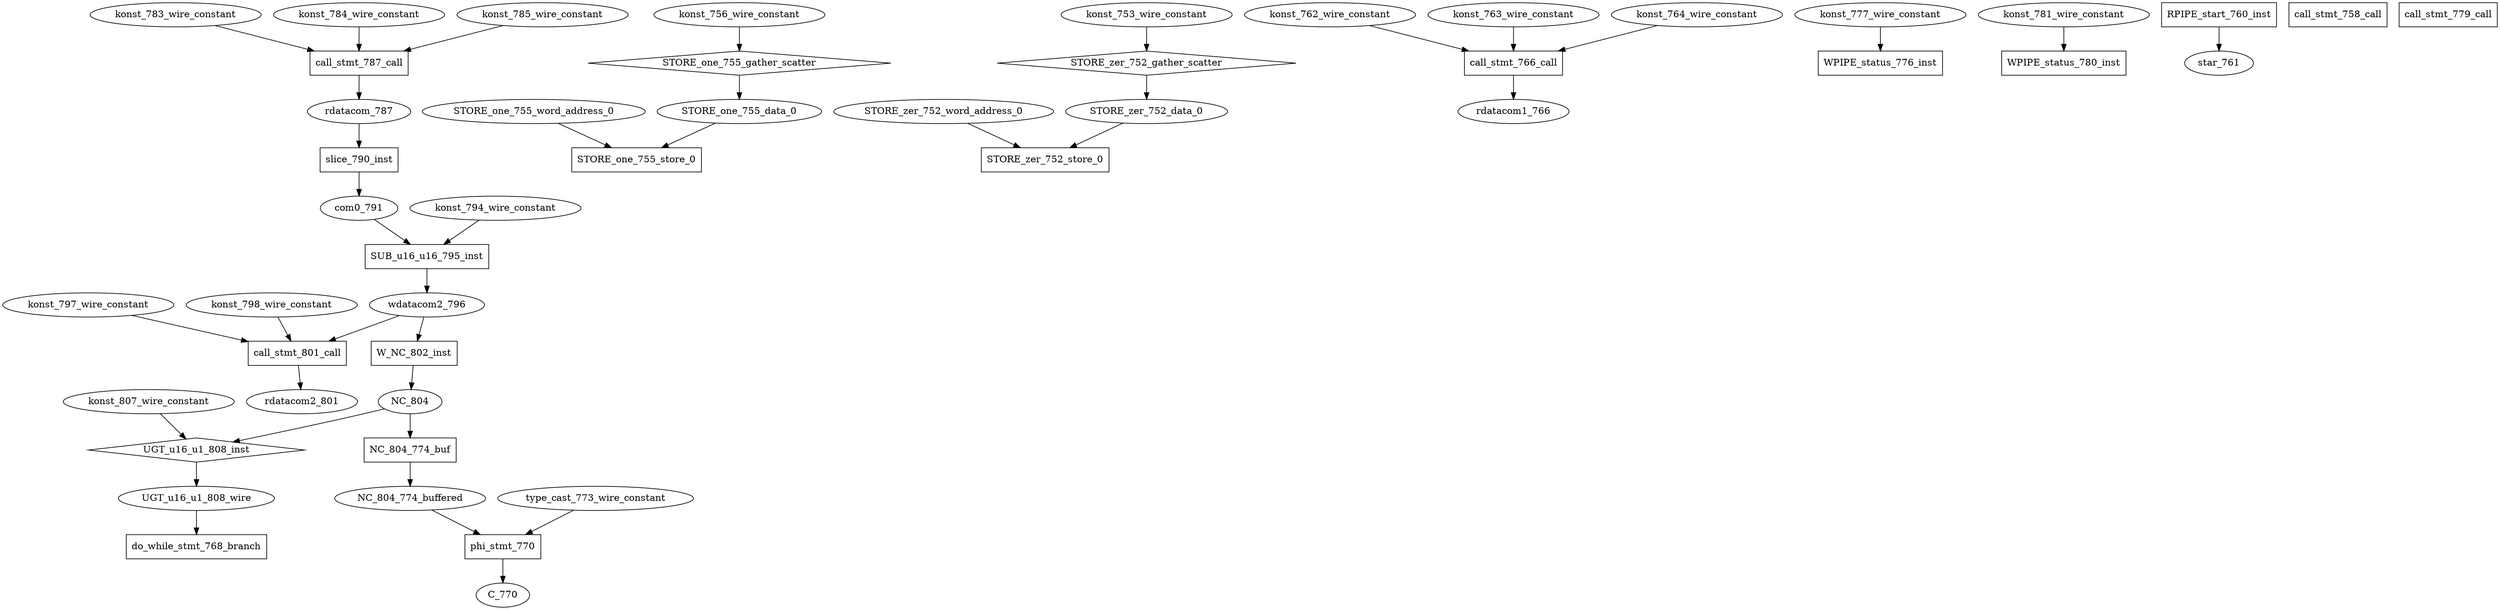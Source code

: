 digraph data_path {
  C_770 [shape=ellipse];
  NC_804 [shape=ellipse];
  NC_804_774_buffered [shape=ellipse];
  STORE_one_755_data_0 [shape=ellipse];
  STORE_one_755_word_address_0 [shape=ellipse];
  STORE_zer_752_data_0 [shape=ellipse];
  STORE_zer_752_word_address_0 [shape=ellipse];
  UGT_u16_u1_808_wire [shape=ellipse];
  com0_791 [shape=ellipse];
  konst_753_wire_constant [shape=ellipse];
  konst_756_wire_constant [shape=ellipse];
  konst_762_wire_constant [shape=ellipse];
  konst_763_wire_constant [shape=ellipse];
  konst_764_wire_constant [shape=ellipse];
  konst_777_wire_constant [shape=ellipse];
  konst_781_wire_constant [shape=ellipse];
  konst_783_wire_constant [shape=ellipse];
  konst_784_wire_constant [shape=ellipse];
  konst_785_wire_constant [shape=ellipse];
  konst_794_wire_constant [shape=ellipse];
  konst_797_wire_constant [shape=ellipse];
  konst_798_wire_constant [shape=ellipse];
  konst_807_wire_constant [shape=ellipse];
  rdatacom1_766 [shape=ellipse];
  rdatacom2_801 [shape=ellipse];
  rdatacom_787 [shape=ellipse];
  star_761 [shape=ellipse];
  type_cast_773_wire_constant [shape=ellipse];
  wdatacom2_796 [shape=ellipse];
  NC_804_774_buf [shape=rectangle];
NC_804  -> NC_804_774_buf;
NC_804_774_buf -> NC_804_774_buffered;
  RPIPE_start_760_inst [shape=rectangle];
RPIPE_start_760_inst -> star_761;
  STORE_one_755_gather_scatter [shape=diamond];
konst_756_wire_constant  -> STORE_one_755_gather_scatter;
STORE_one_755_gather_scatter -> STORE_one_755_data_0;
  STORE_one_755_store_0 [shape=rectangle];
STORE_one_755_word_address_0  -> STORE_one_755_store_0;
STORE_one_755_data_0  -> STORE_one_755_store_0;
  STORE_zer_752_gather_scatter [shape=diamond];
konst_753_wire_constant  -> STORE_zer_752_gather_scatter;
STORE_zer_752_gather_scatter -> STORE_zer_752_data_0;
  STORE_zer_752_store_0 [shape=rectangle];
STORE_zer_752_word_address_0  -> STORE_zer_752_store_0;
STORE_zer_752_data_0  -> STORE_zer_752_store_0;
  SUB_u16_u16_795_inst [shape=rectangle];
com0_791  -> SUB_u16_u16_795_inst;
konst_794_wire_constant  -> SUB_u16_u16_795_inst;
SUB_u16_u16_795_inst -> wdatacom2_796;
  UGT_u16_u1_808_inst [shape=diamond];
NC_804  -> UGT_u16_u1_808_inst;
konst_807_wire_constant  -> UGT_u16_u1_808_inst;
UGT_u16_u1_808_inst -> UGT_u16_u1_808_wire;
  WPIPE_status_776_inst [shape=rectangle];
konst_777_wire_constant  -> WPIPE_status_776_inst;
  WPIPE_status_780_inst [shape=rectangle];
konst_781_wire_constant  -> WPIPE_status_780_inst;
  W_NC_802_inst [shape=rectangle];
wdatacom2_796  -> W_NC_802_inst;
W_NC_802_inst -> NC_804;
  call_stmt_758_call [shape=rectangle];
  call_stmt_766_call [shape=rectangle];
konst_762_wire_constant  -> call_stmt_766_call;
konst_763_wire_constant  -> call_stmt_766_call;
konst_764_wire_constant  -> call_stmt_766_call;
call_stmt_766_call -> rdatacom1_766;
  call_stmt_779_call [shape=rectangle];
  call_stmt_787_call [shape=rectangle];
konst_783_wire_constant  -> call_stmt_787_call;
konst_784_wire_constant  -> call_stmt_787_call;
konst_785_wire_constant  -> call_stmt_787_call;
call_stmt_787_call -> rdatacom_787;
  call_stmt_801_call [shape=rectangle];
konst_797_wire_constant  -> call_stmt_801_call;
konst_798_wire_constant  -> call_stmt_801_call;
wdatacom2_796  -> call_stmt_801_call;
call_stmt_801_call -> rdatacom2_801;
  do_while_stmt_768_branch [shape=rectangle];
UGT_u16_u1_808_wire  -> do_while_stmt_768_branch;
  phi_stmt_770 [shape=rectangle];
type_cast_773_wire_constant  -> phi_stmt_770;
NC_804_774_buffered  -> phi_stmt_770;
phi_stmt_770 -> C_770;
  slice_790_inst [shape=rectangle];
rdatacom_787  -> slice_790_inst;
slice_790_inst -> com0_791;
}
